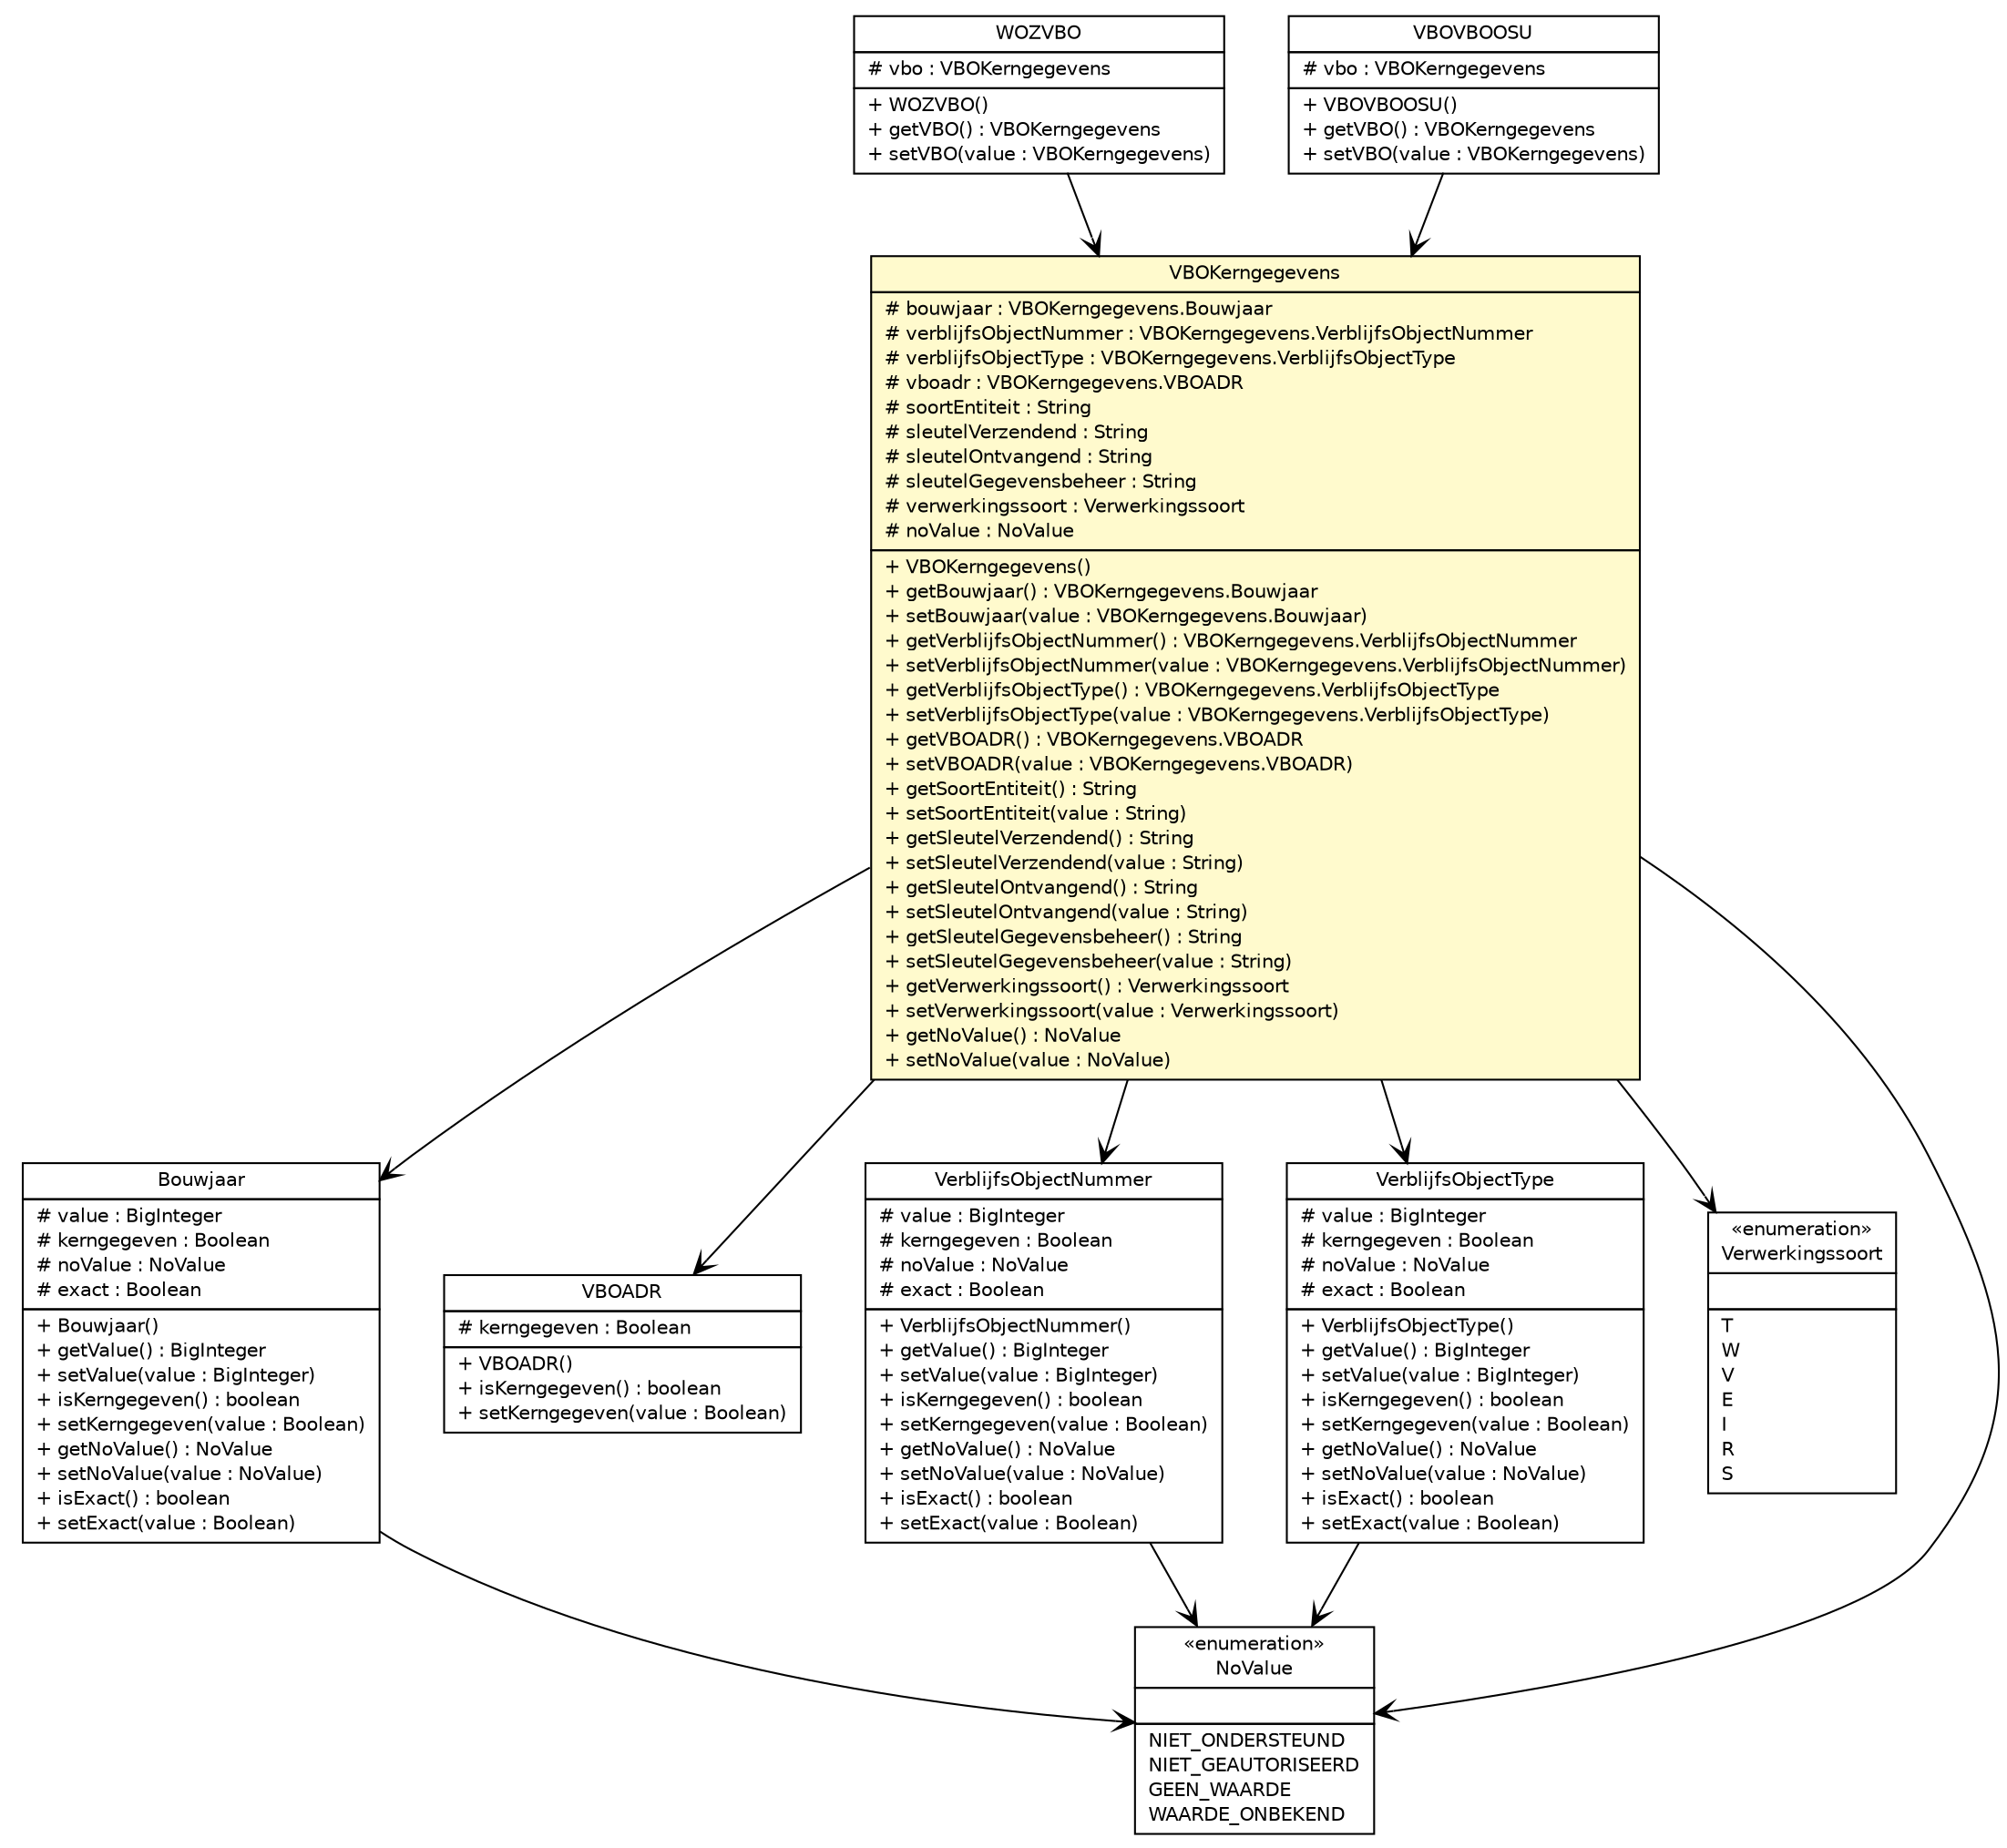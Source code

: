 #!/usr/local/bin/dot
#
# Class diagram 
# Generated by UMLGraph version R5_6-24-gf6e263 (http://www.umlgraph.org/)
#

digraph G {
	edge [fontname="Helvetica",fontsize=10,labelfontname="Helvetica",labelfontsize=10];
	node [fontname="Helvetica",fontsize=10,shape=plaintext];
	nodesep=0.25;
	ranksep=0.5;
	// nl.egem.stuf.sector.bg._0204.VBOKerngegevens
	c227820 [label=<<table title="nl.egem.stuf.sector.bg._0204.VBOKerngegevens" border="0" cellborder="1" cellspacing="0" cellpadding="2" port="p" bgcolor="lemonChiffon" href="./VBOKerngegevens.html">
		<tr><td><table border="0" cellspacing="0" cellpadding="1">
<tr><td align="center" balign="center"> VBOKerngegevens </td></tr>
		</table></td></tr>
		<tr><td><table border="0" cellspacing="0" cellpadding="1">
<tr><td align="left" balign="left"> # bouwjaar : VBOKerngegevens.Bouwjaar </td></tr>
<tr><td align="left" balign="left"> # verblijfsObjectNummer : VBOKerngegevens.VerblijfsObjectNummer </td></tr>
<tr><td align="left" balign="left"> # verblijfsObjectType : VBOKerngegevens.VerblijfsObjectType </td></tr>
<tr><td align="left" balign="left"> # vboadr : VBOKerngegevens.VBOADR </td></tr>
<tr><td align="left" balign="left"> # soortEntiteit : String </td></tr>
<tr><td align="left" balign="left"> # sleutelVerzendend : String </td></tr>
<tr><td align="left" balign="left"> # sleutelOntvangend : String </td></tr>
<tr><td align="left" balign="left"> # sleutelGegevensbeheer : String </td></tr>
<tr><td align="left" balign="left"> # verwerkingssoort : Verwerkingssoort </td></tr>
<tr><td align="left" balign="left"> # noValue : NoValue </td></tr>
		</table></td></tr>
		<tr><td><table border="0" cellspacing="0" cellpadding="1">
<tr><td align="left" balign="left"> + VBOKerngegevens() </td></tr>
<tr><td align="left" balign="left"> + getBouwjaar() : VBOKerngegevens.Bouwjaar </td></tr>
<tr><td align="left" balign="left"> + setBouwjaar(value : VBOKerngegevens.Bouwjaar) </td></tr>
<tr><td align="left" balign="left"> + getVerblijfsObjectNummer() : VBOKerngegevens.VerblijfsObjectNummer </td></tr>
<tr><td align="left" balign="left"> + setVerblijfsObjectNummer(value : VBOKerngegevens.VerblijfsObjectNummer) </td></tr>
<tr><td align="left" balign="left"> + getVerblijfsObjectType() : VBOKerngegevens.VerblijfsObjectType </td></tr>
<tr><td align="left" balign="left"> + setVerblijfsObjectType(value : VBOKerngegevens.VerblijfsObjectType) </td></tr>
<tr><td align="left" balign="left"> + getVBOADR() : VBOKerngegevens.VBOADR </td></tr>
<tr><td align="left" balign="left"> + setVBOADR(value : VBOKerngegevens.VBOADR) </td></tr>
<tr><td align="left" balign="left"> + getSoortEntiteit() : String </td></tr>
<tr><td align="left" balign="left"> + setSoortEntiteit(value : String) </td></tr>
<tr><td align="left" balign="left"> + getSleutelVerzendend() : String </td></tr>
<tr><td align="left" balign="left"> + setSleutelVerzendend(value : String) </td></tr>
<tr><td align="left" balign="left"> + getSleutelOntvangend() : String </td></tr>
<tr><td align="left" balign="left"> + setSleutelOntvangend(value : String) </td></tr>
<tr><td align="left" balign="left"> + getSleutelGegevensbeheer() : String </td></tr>
<tr><td align="left" balign="left"> + setSleutelGegevensbeheer(value : String) </td></tr>
<tr><td align="left" balign="left"> + getVerwerkingssoort() : Verwerkingssoort </td></tr>
<tr><td align="left" balign="left"> + setVerwerkingssoort(value : Verwerkingssoort) </td></tr>
<tr><td align="left" balign="left"> + getNoValue() : NoValue </td></tr>
<tr><td align="left" balign="left"> + setNoValue(value : NoValue) </td></tr>
		</table></td></tr>
		</table>>, URL="./VBOKerngegevens.html", fontname="Helvetica", fontcolor="black", fontsize=10.0];
	// nl.egem.stuf.sector.bg._0204.VBOKerngegevens.Bouwjaar
	c227821 [label=<<table title="nl.egem.stuf.sector.bg._0204.VBOKerngegevens.Bouwjaar" border="0" cellborder="1" cellspacing="0" cellpadding="2" port="p" href="./VBOKerngegevens.Bouwjaar.html">
		<tr><td><table border="0" cellspacing="0" cellpadding="1">
<tr><td align="center" balign="center"> Bouwjaar </td></tr>
		</table></td></tr>
		<tr><td><table border="0" cellspacing="0" cellpadding="1">
<tr><td align="left" balign="left"> # value : BigInteger </td></tr>
<tr><td align="left" balign="left"> # kerngegeven : Boolean </td></tr>
<tr><td align="left" balign="left"> # noValue : NoValue </td></tr>
<tr><td align="left" balign="left"> # exact : Boolean </td></tr>
		</table></td></tr>
		<tr><td><table border="0" cellspacing="0" cellpadding="1">
<tr><td align="left" balign="left"> + Bouwjaar() </td></tr>
<tr><td align="left" balign="left"> + getValue() : BigInteger </td></tr>
<tr><td align="left" balign="left"> + setValue(value : BigInteger) </td></tr>
<tr><td align="left" balign="left"> + isKerngegeven() : boolean </td></tr>
<tr><td align="left" balign="left"> + setKerngegeven(value : Boolean) </td></tr>
<tr><td align="left" balign="left"> + getNoValue() : NoValue </td></tr>
<tr><td align="left" balign="left"> + setNoValue(value : NoValue) </td></tr>
<tr><td align="left" balign="left"> + isExact() : boolean </td></tr>
<tr><td align="left" balign="left"> + setExact(value : Boolean) </td></tr>
		</table></td></tr>
		</table>>, URL="./VBOKerngegevens.Bouwjaar.html", fontname="Helvetica", fontcolor="black", fontsize=10.0];
	// nl.egem.stuf.sector.bg._0204.VBOKerngegevens.VBOADR
	c227822 [label=<<table title="nl.egem.stuf.sector.bg._0204.VBOKerngegevens.VBOADR" border="0" cellborder="1" cellspacing="0" cellpadding="2" port="p" href="./VBOKerngegevens.VBOADR.html">
		<tr><td><table border="0" cellspacing="0" cellpadding="1">
<tr><td align="center" balign="center"> VBOADR </td></tr>
		</table></td></tr>
		<tr><td><table border="0" cellspacing="0" cellpadding="1">
<tr><td align="left" balign="left"> # kerngegeven : Boolean </td></tr>
		</table></td></tr>
		<tr><td><table border="0" cellspacing="0" cellpadding="1">
<tr><td align="left" balign="left"> + VBOADR() </td></tr>
<tr><td align="left" balign="left"> + isKerngegeven() : boolean </td></tr>
<tr><td align="left" balign="left"> + setKerngegeven(value : Boolean) </td></tr>
		</table></td></tr>
		</table>>, URL="./VBOKerngegevens.VBOADR.html", fontname="Helvetica", fontcolor="black", fontsize=10.0];
	// nl.egem.stuf.sector.bg._0204.VBOKerngegevens.VerblijfsObjectNummer
	c227823 [label=<<table title="nl.egem.stuf.sector.bg._0204.VBOKerngegevens.VerblijfsObjectNummer" border="0" cellborder="1" cellspacing="0" cellpadding="2" port="p" href="./VBOKerngegevens.VerblijfsObjectNummer.html">
		<tr><td><table border="0" cellspacing="0" cellpadding="1">
<tr><td align="center" balign="center"> VerblijfsObjectNummer </td></tr>
		</table></td></tr>
		<tr><td><table border="0" cellspacing="0" cellpadding="1">
<tr><td align="left" balign="left"> # value : BigInteger </td></tr>
<tr><td align="left" balign="left"> # kerngegeven : Boolean </td></tr>
<tr><td align="left" balign="left"> # noValue : NoValue </td></tr>
<tr><td align="left" balign="left"> # exact : Boolean </td></tr>
		</table></td></tr>
		<tr><td><table border="0" cellspacing="0" cellpadding="1">
<tr><td align="left" balign="left"> + VerblijfsObjectNummer() </td></tr>
<tr><td align="left" balign="left"> + getValue() : BigInteger </td></tr>
<tr><td align="left" balign="left"> + setValue(value : BigInteger) </td></tr>
<tr><td align="left" balign="left"> + isKerngegeven() : boolean </td></tr>
<tr><td align="left" balign="left"> + setKerngegeven(value : Boolean) </td></tr>
<tr><td align="left" balign="left"> + getNoValue() : NoValue </td></tr>
<tr><td align="left" balign="left"> + setNoValue(value : NoValue) </td></tr>
<tr><td align="left" balign="left"> + isExact() : boolean </td></tr>
<tr><td align="left" balign="left"> + setExact(value : Boolean) </td></tr>
		</table></td></tr>
		</table>>, URL="./VBOKerngegevens.VerblijfsObjectNummer.html", fontname="Helvetica", fontcolor="black", fontsize=10.0];
	// nl.egem.stuf.sector.bg._0204.VBOKerngegevens.VerblijfsObjectType
	c227824 [label=<<table title="nl.egem.stuf.sector.bg._0204.VBOKerngegevens.VerblijfsObjectType" border="0" cellborder="1" cellspacing="0" cellpadding="2" port="p" href="./VBOKerngegevens.VerblijfsObjectType.html">
		<tr><td><table border="0" cellspacing="0" cellpadding="1">
<tr><td align="center" balign="center"> VerblijfsObjectType </td></tr>
		</table></td></tr>
		<tr><td><table border="0" cellspacing="0" cellpadding="1">
<tr><td align="left" balign="left"> # value : BigInteger </td></tr>
<tr><td align="left" balign="left"> # kerngegeven : Boolean </td></tr>
<tr><td align="left" balign="left"> # noValue : NoValue </td></tr>
<tr><td align="left" balign="left"> # exact : Boolean </td></tr>
		</table></td></tr>
		<tr><td><table border="0" cellspacing="0" cellpadding="1">
<tr><td align="left" balign="left"> + VerblijfsObjectType() </td></tr>
<tr><td align="left" balign="left"> + getValue() : BigInteger </td></tr>
<tr><td align="left" balign="left"> + setValue(value : BigInteger) </td></tr>
<tr><td align="left" balign="left"> + isKerngegeven() : boolean </td></tr>
<tr><td align="left" balign="left"> + setKerngegeven(value : Boolean) </td></tr>
<tr><td align="left" balign="left"> + getNoValue() : NoValue </td></tr>
<tr><td align="left" balign="left"> + setNoValue(value : NoValue) </td></tr>
<tr><td align="left" balign="left"> + isExact() : boolean </td></tr>
<tr><td align="left" balign="left"> + setExact(value : Boolean) </td></tr>
		</table></td></tr>
		</table>>, URL="./VBOKerngegevens.VerblijfsObjectType.html", fontname="Helvetica", fontcolor="black", fontsize=10.0];
	// nl.egem.stuf.sector.bg._0204.WOZKennisgeving.WOZVBO
	c227969 [label=<<table title="nl.egem.stuf.sector.bg._0204.WOZKennisgeving.WOZVBO" border="0" cellborder="1" cellspacing="0" cellpadding="2" port="p" href="./WOZKennisgeving.WOZVBO.html">
		<tr><td><table border="0" cellspacing="0" cellpadding="1">
<tr><td align="center" balign="center"> WOZVBO </td></tr>
		</table></td></tr>
		<tr><td><table border="0" cellspacing="0" cellpadding="1">
<tr><td align="left" balign="left"> # vbo : VBOKerngegevens </td></tr>
		</table></td></tr>
		<tr><td><table border="0" cellspacing="0" cellpadding="1">
<tr><td align="left" balign="left"> + WOZVBO() </td></tr>
<tr><td align="left" balign="left"> + getVBO() : VBOKerngegevens </td></tr>
<tr><td align="left" balign="left"> + setVBO(value : VBOKerngegevens) </td></tr>
		</table></td></tr>
		</table>>, URL="./WOZKennisgeving.WOZVBO.html", fontname="Helvetica", fontcolor="black", fontsize=10.0];
	// nl.egem.stuf.sector.bg._0204.VBOKennisgeving.VBOVBOOSU
	c228189 [label=<<table title="nl.egem.stuf.sector.bg._0204.VBOKennisgeving.VBOVBOOSU" border="0" cellborder="1" cellspacing="0" cellpadding="2" port="p" href="./VBOKennisgeving.VBOVBOOSU.html">
		<tr><td><table border="0" cellspacing="0" cellpadding="1">
<tr><td align="center" balign="center"> VBOVBOOSU </td></tr>
		</table></td></tr>
		<tr><td><table border="0" cellspacing="0" cellpadding="1">
<tr><td align="left" balign="left"> # vbo : VBOKerngegevens </td></tr>
		</table></td></tr>
		<tr><td><table border="0" cellspacing="0" cellpadding="1">
<tr><td align="left" balign="left"> + VBOVBOOSU() </td></tr>
<tr><td align="left" balign="left"> + getVBO() : VBOKerngegevens </td></tr>
<tr><td align="left" balign="left"> + setVBO(value : VBOKerngegevens) </td></tr>
		</table></td></tr>
		</table>>, URL="./VBOKennisgeving.VBOVBOOSU.html", fontname="Helvetica", fontcolor="black", fontsize=10.0];
	// nl.egem.stuf.stuf0204.Verwerkingssoort
	c228203 [label=<<table title="nl.egem.stuf.stuf0204.Verwerkingssoort" border="0" cellborder="1" cellspacing="0" cellpadding="2" port="p" href="../../../stuf0204/Verwerkingssoort.html">
		<tr><td><table border="0" cellspacing="0" cellpadding="1">
<tr><td align="center" balign="center"> &#171;enumeration&#187; </td></tr>
<tr><td align="center" balign="center"> Verwerkingssoort </td></tr>
		</table></td></tr>
		<tr><td><table border="0" cellspacing="0" cellpadding="1">
<tr><td align="left" balign="left">  </td></tr>
		</table></td></tr>
		<tr><td><table border="0" cellspacing="0" cellpadding="1">
<tr><td align="left" balign="left"> T </td></tr>
<tr><td align="left" balign="left"> W </td></tr>
<tr><td align="left" balign="left"> V </td></tr>
<tr><td align="left" balign="left"> E </td></tr>
<tr><td align="left" balign="left"> I </td></tr>
<tr><td align="left" balign="left"> R </td></tr>
<tr><td align="left" balign="left"> S </td></tr>
		</table></td></tr>
		</table>>, URL="../../../stuf0204/Verwerkingssoort.html", fontname="Helvetica", fontcolor="black", fontsize=10.0];
	// nl.egem.stuf.stuf0204.NoValue
	c228213 [label=<<table title="nl.egem.stuf.stuf0204.NoValue" border="0" cellborder="1" cellspacing="0" cellpadding="2" port="p" href="../../../stuf0204/NoValue.html">
		<tr><td><table border="0" cellspacing="0" cellpadding="1">
<tr><td align="center" balign="center"> &#171;enumeration&#187; </td></tr>
<tr><td align="center" balign="center"> NoValue </td></tr>
		</table></td></tr>
		<tr><td><table border="0" cellspacing="0" cellpadding="1">
<tr><td align="left" balign="left">  </td></tr>
		</table></td></tr>
		<tr><td><table border="0" cellspacing="0" cellpadding="1">
<tr><td align="left" balign="left"> NIET_ONDERSTEUND </td></tr>
<tr><td align="left" balign="left"> NIET_GEAUTORISEERD </td></tr>
<tr><td align="left" balign="left"> GEEN_WAARDE </td></tr>
<tr><td align="left" balign="left"> WAARDE_ONBEKEND </td></tr>
		</table></td></tr>
		</table>>, URL="../../../stuf0204/NoValue.html", fontname="Helvetica", fontcolor="black", fontsize=10.0];
	// nl.egem.stuf.sector.bg._0204.VBOKerngegevens NAVASSOC nl.egem.stuf.sector.bg._0204.VBOKerngegevens.Bouwjaar
	c227820:p -> c227821:p [taillabel="", label="", headlabel="", fontname="Helvetica", fontcolor="black", fontsize=10.0, color="black", arrowhead=open];
	// nl.egem.stuf.sector.bg._0204.VBOKerngegevens NAVASSOC nl.egem.stuf.sector.bg._0204.VBOKerngegevens.VerblijfsObjectNummer
	c227820:p -> c227823:p [taillabel="", label="", headlabel="", fontname="Helvetica", fontcolor="black", fontsize=10.0, color="black", arrowhead=open];
	// nl.egem.stuf.sector.bg._0204.VBOKerngegevens NAVASSOC nl.egem.stuf.sector.bg._0204.VBOKerngegevens.VerblijfsObjectType
	c227820:p -> c227824:p [taillabel="", label="", headlabel="", fontname="Helvetica", fontcolor="black", fontsize=10.0, color="black", arrowhead=open];
	// nl.egem.stuf.sector.bg._0204.VBOKerngegevens NAVASSOC nl.egem.stuf.sector.bg._0204.VBOKerngegevens.VBOADR
	c227820:p -> c227822:p [taillabel="", label="", headlabel="", fontname="Helvetica", fontcolor="black", fontsize=10.0, color="black", arrowhead=open];
	// nl.egem.stuf.sector.bg._0204.VBOKerngegevens NAVASSOC nl.egem.stuf.stuf0204.Verwerkingssoort
	c227820:p -> c228203:p [taillabel="", label="", headlabel="", fontname="Helvetica", fontcolor="black", fontsize=10.0, color="black", arrowhead=open];
	// nl.egem.stuf.sector.bg._0204.VBOKerngegevens NAVASSOC nl.egem.stuf.stuf0204.NoValue
	c227820:p -> c228213:p [taillabel="", label="", headlabel="", fontname="Helvetica", fontcolor="black", fontsize=10.0, color="black", arrowhead=open];
	// nl.egem.stuf.sector.bg._0204.VBOKerngegevens.Bouwjaar NAVASSOC nl.egem.stuf.stuf0204.NoValue
	c227821:p -> c228213:p [taillabel="", label="", headlabel="", fontname="Helvetica", fontcolor="black", fontsize=10.0, color="black", arrowhead=open];
	// nl.egem.stuf.sector.bg._0204.VBOKerngegevens.VerblijfsObjectNummer NAVASSOC nl.egem.stuf.stuf0204.NoValue
	c227823:p -> c228213:p [taillabel="", label="", headlabel="", fontname="Helvetica", fontcolor="black", fontsize=10.0, color="black", arrowhead=open];
	// nl.egem.stuf.sector.bg._0204.VBOKerngegevens.VerblijfsObjectType NAVASSOC nl.egem.stuf.stuf0204.NoValue
	c227824:p -> c228213:p [taillabel="", label="", headlabel="", fontname="Helvetica", fontcolor="black", fontsize=10.0, color="black", arrowhead=open];
	// nl.egem.stuf.sector.bg._0204.WOZKennisgeving.WOZVBO NAVASSOC nl.egem.stuf.sector.bg._0204.VBOKerngegevens
	c227969:p -> c227820:p [taillabel="", label="", headlabel="", fontname="Helvetica", fontcolor="black", fontsize=10.0, color="black", arrowhead=open];
	// nl.egem.stuf.sector.bg._0204.VBOKennisgeving.VBOVBOOSU NAVASSOC nl.egem.stuf.sector.bg._0204.VBOKerngegevens
	c228189:p -> c227820:p [taillabel="", label="", headlabel="", fontname="Helvetica", fontcolor="black", fontsize=10.0, color="black", arrowhead=open];
}

